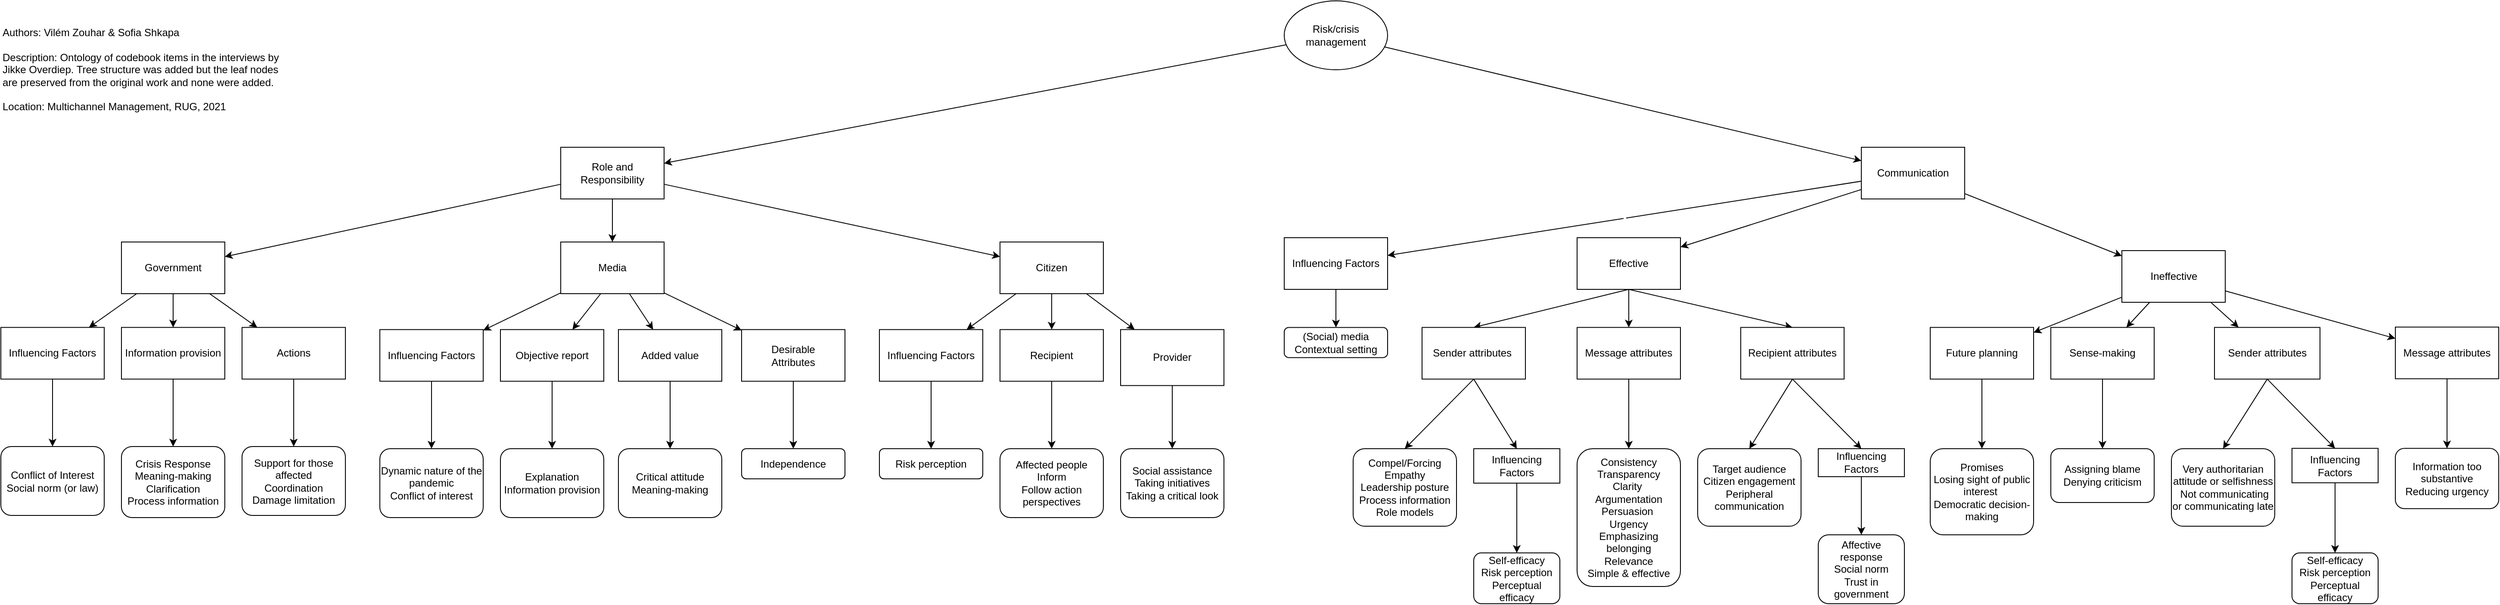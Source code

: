 <mxfile version="15.4.3" type="google"><diagram id="8PKTsiqh1NiM7w7kDXS_" name="Page-1"><mxGraphModel dx="2374" dy="1190" grid="1" gridSize="10" guides="1" tooltips="1" connect="1" arrows="1" fold="1" page="1" pageScale="1" pageWidth="1654" pageHeight="1169" math="0" shadow="0"><root><mxCell id="0"/><mxCell id="1" parent="0"/><mxCell id="tGzGR7EFq1QjN6VnWukm-55" style="edgeStyle=none;rounded=0;orthogonalLoop=1;jettySize=auto;html=1;" edge="1" parent="1" source="tGzGR7EFq1QjN6VnWukm-1" target="tGzGR7EFq1QjN6VnWukm-5"><mxGeometry relative="1" as="geometry"/></mxCell><mxCell id="tGzGR7EFq1QjN6VnWukm-56" style="edgeStyle=none;rounded=0;orthogonalLoop=1;jettySize=auto;html=1;" edge="1" parent="1" source="tGzGR7EFq1QjN6VnWukm-1" target="tGzGR7EFq1QjN6VnWukm-3"><mxGeometry relative="1" as="geometry"/></mxCell><mxCell id="tGzGR7EFq1QjN6VnWukm-1" value="&lt;div&gt;Risk/crisis management&lt;/div&gt;" style="ellipse;whiteSpace=wrap;html=1;" vertex="1" parent="1"><mxGeometry x="1600" y="280" width="120" height="80" as="geometry"/></mxCell><mxCell id="tGzGR7EFq1QjN6VnWukm-9" style="edgeStyle=none;rounded=0;orthogonalLoop=1;jettySize=auto;html=1;" edge="1" parent="1" source="tGzGR7EFq1QjN6VnWukm-3" target="tGzGR7EFq1QjN6VnWukm-8"><mxGeometry relative="1" as="geometry"/></mxCell><mxCell id="tGzGR7EFq1QjN6VnWukm-11" style="edgeStyle=none;rounded=0;orthogonalLoop=1;jettySize=auto;html=1;" edge="1" parent="1" source="tGzGR7EFq1QjN6VnWukm-3" target="tGzGR7EFq1QjN6VnWukm-10"><mxGeometry relative="1" as="geometry"/></mxCell><mxCell id="tGzGR7EFq1QjN6VnWukm-13" style="edgeStyle=none;rounded=0;orthogonalLoop=1;jettySize=auto;html=1;" edge="1" parent="1" source="tGzGR7EFq1QjN6VnWukm-3" target="tGzGR7EFq1QjN6VnWukm-12"><mxGeometry relative="1" as="geometry"/></mxCell><mxCell id="tGzGR7EFq1QjN6VnWukm-61" style="edgeStyle=none;rounded=0;orthogonalLoop=1;jettySize=auto;html=1;" edge="1" parent="1" source="tGzGR7EFq1QjN6VnWukm-8" target="tGzGR7EFq1QjN6VnWukm-60"><mxGeometry relative="1" as="geometry"/></mxCell><mxCell id="tGzGR7EFq1QjN6VnWukm-3" value="Role and Responsibility" style="rounded=0;whiteSpace=wrap;html=1;" vertex="1" parent="1"><mxGeometry x="760" y="450" width="120" height="60" as="geometry"/></mxCell><mxCell id="tGzGR7EFq1QjN6VnWukm-15" style="edgeStyle=none;rounded=0;orthogonalLoop=1;jettySize=auto;html=1;" edge="1" parent="1" source="tGzGR7EFq1QjN6VnWukm-5" target="tGzGR7EFq1QjN6VnWukm-14"><mxGeometry relative="1" as="geometry"/></mxCell><mxCell id="tGzGR7EFq1QjN6VnWukm-99" value="&amp;nbsp;" style="edgeStyle=none;rounded=0;orthogonalLoop=1;jettySize=auto;html=1;fontFamily=Helvetica;fontSize=12;" edge="1" parent="1" source="tGzGR7EFq1QjN6VnWukm-5" target="tGzGR7EFq1QjN6VnWukm-98"><mxGeometry relative="1" as="geometry"/></mxCell><mxCell id="tGzGR7EFq1QjN6VnWukm-100" style="edgeStyle=none;rounded=0;orthogonalLoop=1;jettySize=auto;html=1;fontFamily=Helvetica;fontSize=12;" edge="1" parent="1" source="tGzGR7EFq1QjN6VnWukm-5" target="tGzGR7EFq1QjN6VnWukm-16"><mxGeometry relative="1" as="geometry"/></mxCell><mxCell id="tGzGR7EFq1QjN6VnWukm-5" value="Communication" style="rounded=0;whiteSpace=wrap;html=1;" vertex="1" parent="1"><mxGeometry x="2270" y="450" width="120" height="60" as="geometry"/></mxCell><mxCell id="Dwpv8svm2cpUY37ZDRC3-32" style="edgeStyle=none;rounded=0;orthogonalLoop=1;jettySize=auto;html=1;" edge="1" parent="1" source="tGzGR7EFq1QjN6VnWukm-8" target="Dwpv8svm2cpUY37ZDRC3-16"><mxGeometry relative="1" as="geometry"><mxPoint x="480.406" y="589.19" as="sourcePoint"/></mxGeometry></mxCell><mxCell id="Dwpv8svm2cpUY37ZDRC3-33" style="edgeStyle=none;rounded=0;orthogonalLoop=1;jettySize=auto;html=1;" edge="1" parent="1" source="tGzGR7EFq1QjN6VnWukm-8" target="Dwpv8svm2cpUY37ZDRC3-17"><mxGeometry relative="1" as="geometry"><mxPoint x="580.39" y="587.497" as="sourcePoint"/></mxGeometry></mxCell><mxCell id="tGzGR7EFq1QjN6VnWukm-8" value="Government" style="rounded=0;whiteSpace=wrap;html=1;" vertex="1" parent="1"><mxGeometry x="250" y="560" width="120" height="60" as="geometry"/></mxCell><mxCell id="tGzGR7EFq1QjN6VnWukm-22" style="edgeStyle=none;rounded=0;orthogonalLoop=1;jettySize=auto;html=1;" edge="1" parent="1" source="tGzGR7EFq1QjN6VnWukm-10" target="tGzGR7EFq1QjN6VnWukm-18"><mxGeometry relative="1" as="geometry"/></mxCell><mxCell id="tGzGR7EFq1QjN6VnWukm-25" style="edgeStyle=none;rounded=0;orthogonalLoop=1;jettySize=auto;html=1;" edge="1" parent="1" target="tGzGR7EFq1QjN6VnWukm-24"><mxGeometry relative="1" as="geometry"><mxPoint x="806.399" y="620" as="sourcePoint"/></mxGeometry></mxCell><mxCell id="tGzGR7EFq1QjN6VnWukm-69" style="edgeStyle=none;rounded=0;orthogonalLoop=1;jettySize=auto;html=1;fontFamily=Helvetica;fontSize=10;" edge="1" parent="1" source="tGzGR7EFq1QjN6VnWukm-10" target="tGzGR7EFq1QjN6VnWukm-68"><mxGeometry relative="1" as="geometry"/></mxCell><mxCell id="tGzGR7EFq1QjN6VnWukm-93" style="edgeStyle=none;rounded=0;orthogonalLoop=1;jettySize=auto;html=1;fontFamily=Helvetica;fontSize=12;" edge="1" parent="1" source="tGzGR7EFq1QjN6VnWukm-10" target="tGzGR7EFq1QjN6VnWukm-31"><mxGeometry relative="1" as="geometry"/></mxCell><mxCell id="tGzGR7EFq1QjN6VnWukm-10" value="Media" style="rounded=0;whiteSpace=wrap;html=1;" vertex="1" parent="1"><mxGeometry x="760" y="560" width="120" height="60" as="geometry"/></mxCell><mxCell id="tGzGR7EFq1QjN6VnWukm-40" style="edgeStyle=none;rounded=0;orthogonalLoop=1;jettySize=auto;html=1;" edge="1" parent="1" source="tGzGR7EFq1QjN6VnWukm-12" target="tGzGR7EFq1QjN6VnWukm-37"><mxGeometry relative="1" as="geometry"/></mxCell><mxCell id="tGzGR7EFq1QjN6VnWukm-41" style="edgeStyle=none;rounded=0;orthogonalLoop=1;jettySize=auto;html=1;" edge="1" parent="1" source="tGzGR7EFq1QjN6VnWukm-12" target="tGzGR7EFq1QjN6VnWukm-38"><mxGeometry relative="1" as="geometry"/></mxCell><mxCell id="tGzGR7EFq1QjN6VnWukm-81" style="edgeStyle=none;rounded=0;orthogonalLoop=1;jettySize=auto;html=1;fontFamily=Helvetica;fontSize=10;" edge="1" parent="1" source="tGzGR7EFq1QjN6VnWukm-12" target="tGzGR7EFq1QjN6VnWukm-78"><mxGeometry relative="1" as="geometry"/></mxCell><mxCell id="tGzGR7EFq1QjN6VnWukm-12" value="Citizen" style="rounded=0;whiteSpace=wrap;html=1;" vertex="1" parent="1"><mxGeometry x="1270" y="560" width="120" height="60" as="geometry"/></mxCell><mxCell id="Dwpv8svm2cpUY37ZDRC3-74" style="edgeStyle=none;rounded=0;orthogonalLoop=1;jettySize=auto;html=1;exitX=0.5;exitY=1;exitDx=0;exitDy=0;entryX=0.5;entryY=0;entryDx=0;entryDy=0;fontFamily=Helvetica;" edge="1" parent="1" source="tGzGR7EFq1QjN6VnWukm-14" target="Dwpv8svm2cpUY37ZDRC3-73"><mxGeometry relative="1" as="geometry"/></mxCell><mxCell id="Dwpv8svm2cpUY37ZDRC3-89" style="edgeStyle=none;rounded=0;orthogonalLoop=1;jettySize=auto;html=1;exitX=0.5;exitY=1;exitDx=0;exitDy=0;entryX=0.5;entryY=0;entryDx=0;entryDy=0;fontFamily=Helvetica;" edge="1" parent="1" source="tGzGR7EFq1QjN6VnWukm-14" target="Dwpv8svm2cpUY37ZDRC3-64"><mxGeometry relative="1" as="geometry"/></mxCell><mxCell id="Dwpv8svm2cpUY37ZDRC3-90" style="edgeStyle=none;rounded=0;orthogonalLoop=1;jettySize=auto;html=1;exitX=0.5;exitY=1;exitDx=0;exitDy=0;entryX=0.5;entryY=0;entryDx=0;entryDy=0;fontFamily=Helvetica;" edge="1" parent="1" source="tGzGR7EFq1QjN6VnWukm-14" target="tGzGR7EFq1QjN6VnWukm-82"><mxGeometry relative="1" as="geometry"/></mxCell><mxCell id="tGzGR7EFq1QjN6VnWukm-14" value="Effective" style="rounded=0;whiteSpace=wrap;html=1;" vertex="1" parent="1"><mxGeometry x="1940" y="555" width="120" height="60" as="geometry"/></mxCell><mxCell id="tGzGR7EFq1QjN6VnWukm-102" style="edgeStyle=none;rounded=0;orthogonalLoop=1;jettySize=auto;html=1;fontFamily=Helvetica;fontSize=12;" edge="1" parent="1" target="Dwpv8svm2cpUY37ZDRC3-85"><mxGeometry relative="1" as="geometry"><mxPoint x="2675.716" y="630" as="sourcePoint"/></mxGeometry></mxCell><mxCell id="tGzGR7EFq1QjN6VnWukm-103" style="edgeStyle=none;rounded=0;orthogonalLoop=1;jettySize=auto;html=1;fontFamily=Helvetica;fontSize=12;" edge="1" parent="1" source="tGzGR7EFq1QjN6VnWukm-16" target="Dwpv8svm2cpUY37ZDRC3-81"><mxGeometry relative="1" as="geometry"/></mxCell><mxCell id="tGzGR7EFq1QjN6VnWukm-104" style="edgeStyle=none;rounded=0;orthogonalLoop=1;jettySize=auto;html=1;fontFamily=Helvetica;fontSize=12;" edge="1" parent="1" source="tGzGR7EFq1QjN6VnWukm-16" target="Dwpv8svm2cpUY37ZDRC3-70"><mxGeometry relative="1" as="geometry"/></mxCell><mxCell id="tGzGR7EFq1QjN6VnWukm-105" style="edgeStyle=none;rounded=0;orthogonalLoop=1;jettySize=auto;html=1;fontFamily=Helvetica;fontSize=12;" edge="1" parent="1" source="tGzGR7EFq1QjN6VnWukm-16" target="Dwpv8svm2cpUY37ZDRC3-66"><mxGeometry relative="1" as="geometry"/></mxCell><mxCell id="tGzGR7EFq1QjN6VnWukm-16" value="Ineffective" style="rounded=0;whiteSpace=wrap;html=1;" vertex="1" parent="1"><mxGeometry x="2572.5" y="570.0" width="120" height="60" as="geometry"/></mxCell><mxCell id="tGzGR7EFq1QjN6VnWukm-23" style="edgeStyle=none;rounded=0;orthogonalLoop=1;jettySize=auto;html=1;" edge="1" parent="1" source="tGzGR7EFq1QjN6VnWukm-18" target="tGzGR7EFq1QjN6VnWukm-21"><mxGeometry relative="1" as="geometry"/></mxCell><mxCell id="tGzGR7EFq1QjN6VnWukm-18" value="Desirable&lt;div&gt;Attributes&lt;/div&gt;" style="rounded=0;whiteSpace=wrap;html=1;" vertex="1" parent="1"><mxGeometry x="970" y="661.69" width="120" height="60" as="geometry"/></mxCell><mxCell id="tGzGR7EFq1QjN6VnWukm-21" value="Independence" style="rounded=1;whiteSpace=wrap;html=1;" vertex="1" parent="1"><mxGeometry x="970" y="800" width="120" height="35" as="geometry"/></mxCell><mxCell id="tGzGR7EFq1QjN6VnWukm-30" style="edgeStyle=none;rounded=0;orthogonalLoop=1;jettySize=auto;html=1;" edge="1" parent="1" source="tGzGR7EFq1QjN6VnWukm-24" target="tGzGR7EFq1QjN6VnWukm-29"><mxGeometry relative="1" as="geometry"/></mxCell><mxCell id="tGzGR7EFq1QjN6VnWukm-24" value="Objective report" style="rounded=0;whiteSpace=wrap;html=1;" vertex="1" parent="1"><mxGeometry x="690" y="661.69" width="120" height="60" as="geometry"/></mxCell><mxCell id="tGzGR7EFq1QjN6VnWukm-29" value="&lt;div&gt;Explanation&lt;/div&gt;&lt;div&gt;Information provision&lt;br&gt;&lt;/div&gt;" style="rounded=1;whiteSpace=wrap;html=1;" vertex="1" parent="1"><mxGeometry x="690" y="800" width="120" height="80" as="geometry"/></mxCell><mxCell id="tGzGR7EFq1QjN6VnWukm-36" style="edgeStyle=none;rounded=0;orthogonalLoop=1;jettySize=auto;html=1;" edge="1" parent="1" source="tGzGR7EFq1QjN6VnWukm-31" target="tGzGR7EFq1QjN6VnWukm-35"><mxGeometry relative="1" as="geometry"/></mxCell><mxCell id="tGzGR7EFq1QjN6VnWukm-31" value="Added value" style="rounded=0;whiteSpace=wrap;html=1;" vertex="1" parent="1"><mxGeometry x="827" y="661.69" width="120" height="60" as="geometry"/></mxCell><mxCell id="tGzGR7EFq1QjN6VnWukm-35" value="&lt;div&gt;Critical attitude&lt;/div&gt;&lt;div&gt;Meaning-making&lt;br&gt;&lt;/div&gt;" style="rounded=1;whiteSpace=wrap;html=1;" vertex="1" parent="1"><mxGeometry x="827" y="800" width="120" height="80" as="geometry"/></mxCell><mxCell id="tGzGR7EFq1QjN6VnWukm-45" style="edgeStyle=none;rounded=0;orthogonalLoop=1;jettySize=auto;html=1;" edge="1" parent="1" source="tGzGR7EFq1QjN6VnWukm-37" target="tGzGR7EFq1QjN6VnWukm-39"><mxGeometry relative="1" as="geometry"/></mxCell><mxCell id="tGzGR7EFq1QjN6VnWukm-37" value="Recipient" style="rounded=0;whiteSpace=wrap;html=1;" vertex="1" parent="1"><mxGeometry x="1270" y="661.69" width="120" height="60" as="geometry"/></mxCell><mxCell id="Dwpv8svm2cpUY37ZDRC3-40" style="edgeStyle=none;rounded=0;orthogonalLoop=1;jettySize=auto;html=1;entryX=0.5;entryY=0;entryDx=0;entryDy=0;" edge="1" parent="1" source="Dwpv8svm2cpUY37ZDRC3-16" target="Dwpv8svm2cpUY37ZDRC3-36"><mxGeometry relative="1" as="geometry"/></mxCell><mxCell id="Dwpv8svm2cpUY37ZDRC3-16" value="Information provision" style="rounded=0;whiteSpace=wrap;html=1;" vertex="1" parent="1"><mxGeometry x="250" y="659.19" width="120" height="60" as="geometry"/></mxCell><mxCell id="tGzGR7EFq1QjN6VnWukm-52" style="edgeStyle=none;rounded=0;orthogonalLoop=1;jettySize=auto;html=1;" edge="1" parent="1" source="tGzGR7EFq1QjN6VnWukm-38" target="tGzGR7EFq1QjN6VnWukm-49"><mxGeometry relative="1" as="geometry"/></mxCell><mxCell id="tGzGR7EFq1QjN6VnWukm-38" value="Provider" style="rounded=0;whiteSpace=wrap;html=1;" vertex="1" parent="1"><mxGeometry x="1410" y="661.69" width="120" height="65" as="geometry"/></mxCell><mxCell id="tGzGR7EFq1QjN6VnWukm-87" style="edgeStyle=none;rounded=0;orthogonalLoop=1;jettySize=auto;html=1;fontFamily=Helvetica;fontSize=10;" edge="1" parent="1" source="Dwpv8svm2cpUY37ZDRC3-17" target="Dwpv8svm2cpUY37ZDRC3-21"><mxGeometry relative="1" as="geometry"/></mxCell><mxCell id="Dwpv8svm2cpUY37ZDRC3-17" value="Actions" style="rounded=0;whiteSpace=wrap;html=1;" vertex="1" parent="1"><mxGeometry x="390" y="659.19" width="120" height="60" as="geometry"/></mxCell><mxCell id="tGzGR7EFq1QjN6VnWukm-39" value="&lt;div&gt;Affected people&lt;/div&gt;&lt;div&gt;Inform&lt;/div&gt;&lt;div&gt;Follow action perspectives&lt;br&gt;&lt;/div&gt;" style="rounded=1;whiteSpace=wrap;html=1;" vertex="1" parent="1"><mxGeometry x="1270" y="800" width="120" height="80" as="geometry"/></mxCell><mxCell id="tGzGR7EFq1QjN6VnWukm-49" value="&lt;div align=&quot;center&quot;&gt;Social assistance&lt;br&gt;Taking initiatives&lt;br&gt;Taking a critical look&lt;/div&gt;" style="rounded=1;whiteSpace=wrap;html=1;align=center;" vertex="1" parent="1"><mxGeometry x="1410" y="800" width="120" height="80" as="geometry"/></mxCell><mxCell id="Dwpv8svm2cpUY37ZDRC3-21" value="&lt;div&gt;Support for those affected&lt;/div&gt;&lt;div&gt;Coordination&lt;/div&gt;&lt;div&gt;Damage limitation&lt;br&gt;&lt;/div&gt;" style="rounded=1;whiteSpace=wrap;html=1;" vertex="1" parent="1"><mxGeometry x="390" y="797.5" width="120" height="80" as="geometry"/></mxCell><mxCell id="Dwpv8svm2cpUY37ZDRC3-36" value="&lt;div&gt;Crisis Response&lt;/div&gt;&lt;div&gt;Meaning-making&lt;br&gt;&lt;/div&gt;&lt;div&gt;&lt;div&gt;Clarification&lt;/div&gt;&lt;div&gt;Process information&lt;br&gt;&lt;/div&gt;&lt;/div&gt;" style="rounded=1;whiteSpace=wrap;html=1;" vertex="1" parent="1"><mxGeometry x="250" y="797.5" width="120" height="82.5" as="geometry"/></mxCell><mxCell id="tGzGR7EFq1QjN6VnWukm-92" style="edgeStyle=none;rounded=0;orthogonalLoop=1;jettySize=auto;html=1;entryX=0.5;entryY=0;entryDx=0;entryDy=0;fontFamily=Helvetica;fontSize=12;" edge="1" parent="1" source="tGzGR7EFq1QjN6VnWukm-60" target="tGzGR7EFq1QjN6VnWukm-62"><mxGeometry relative="1" as="geometry"/></mxCell><mxCell id="tGzGR7EFq1QjN6VnWukm-60" value="Influencing Factors" style="rounded=0;whiteSpace=wrap;html=1;" vertex="1" parent="1"><mxGeometry x="110" y="659.19" width="120" height="60" as="geometry"/></mxCell><mxCell id="tGzGR7EFq1QjN6VnWukm-62" value="&lt;div&gt;Conflict of Interest&lt;/div&gt;&lt;div&gt;Social norm (or law)&lt;br&gt;&lt;/div&gt;" style="rounded=1;whiteSpace=wrap;html=1;" vertex="1" parent="1"><mxGeometry x="110" y="797.5" width="120" height="80" as="geometry"/></mxCell><mxCell id="tGzGR7EFq1QjN6VnWukm-77" style="edgeStyle=none;rounded=0;orthogonalLoop=1;jettySize=auto;html=1;fontFamily=Helvetica;fontSize=10;" edge="1" parent="1" source="tGzGR7EFq1QjN6VnWukm-68" target="tGzGR7EFq1QjN6VnWukm-76"><mxGeometry relative="1" as="geometry"/></mxCell><mxCell id="tGzGR7EFq1QjN6VnWukm-68" value="Influencing Factors" style="rounded=0;whiteSpace=wrap;html=1;" vertex="1" parent="1"><mxGeometry x="550" y="661.69" width="120" height="60" as="geometry"/></mxCell><mxCell id="tGzGR7EFq1QjN6VnWukm-76" value="&lt;div&gt;Dynamic nature of the pandemic&lt;/div&gt;&lt;div&gt;Conflict of interest&lt;br&gt;&lt;/div&gt;" style="rounded=1;whiteSpace=wrap;html=1;" vertex="1" parent="1"><mxGeometry x="550" y="800" width="120" height="80" as="geometry"/></mxCell><mxCell id="tGzGR7EFq1QjN6VnWukm-80" style="edgeStyle=none;rounded=0;orthogonalLoop=1;jettySize=auto;html=1;fontFamily=Helvetica;fontSize=10;" edge="1" parent="1" source="tGzGR7EFq1QjN6VnWukm-78" target="tGzGR7EFq1QjN6VnWukm-79"><mxGeometry relative="1" as="geometry"/></mxCell><mxCell id="tGzGR7EFq1QjN6VnWukm-78" value="Influencing Factors" style="rounded=0;whiteSpace=wrap;html=1;" vertex="1" parent="1"><mxGeometry x="1130" y="661.69" width="120" height="60" as="geometry"/></mxCell><mxCell id="tGzGR7EFq1QjN6VnWukm-79" value="Risk perception" style="rounded=1;whiteSpace=wrap;html=1;" vertex="1" parent="1"><mxGeometry x="1130" y="800" width="120" height="35" as="geometry"/></mxCell><mxCell id="Dwpv8svm2cpUY37ZDRC3-62" style="edgeStyle=none;rounded=0;orthogonalLoop=1;jettySize=auto;html=1;exitX=0.5;exitY=1;exitDx=0;exitDy=0;entryX=0.5;entryY=0;entryDx=0;entryDy=0;fontFamily=Helvetica;" edge="1" parent="1" source="tGzGR7EFq1QjN6VnWukm-82" target="Dwpv8svm2cpUY37ZDRC3-60"><mxGeometry relative="1" as="geometry"/></mxCell><mxCell id="Dwpv8svm2cpUY37ZDRC3-98" style="edgeStyle=none;rounded=0;orthogonalLoop=1;jettySize=auto;html=1;exitX=0.5;exitY=1;exitDx=0;exitDy=0;entryX=0.5;entryY=0;entryDx=0;entryDy=0;fontFamily=Helvetica;" edge="1" parent="1" source="tGzGR7EFq1QjN6VnWukm-82" target="Dwpv8svm2cpUY37ZDRC3-97"><mxGeometry relative="1" as="geometry"/></mxCell><mxCell id="tGzGR7EFq1QjN6VnWukm-82" value="Sender attributes&amp;nbsp;" style="rounded=0;whiteSpace=wrap;html=1;" vertex="1" parent="1"><mxGeometry x="1760" y="659.19" width="120" height="60" as="geometry"/></mxCell><mxCell id="Dwpv8svm2cpUY37ZDRC3-60" value="&lt;div align=&quot;center&quot;&gt;&lt;div align=&quot;center&quot;&gt;&lt;span&gt;Compel/&lt;/span&gt;&lt;span&gt;Forcing&lt;/span&gt;&lt;/div&gt;&lt;div&gt;Empathy&lt;br&gt;&lt;/div&gt;&lt;div&gt;Leadership posture&lt;/div&gt;&lt;div&gt;Process information&lt;br&gt;&lt;/div&gt;&lt;div&gt;Role models&lt;br&gt;&lt;/div&gt;&lt;/div&gt;" style="rounded=1;whiteSpace=wrap;html=1;align=center;" vertex="1" parent="1"><mxGeometry x="1680" y="800" width="120" height="90" as="geometry"/></mxCell><mxCell id="Dwpv8svm2cpUY37ZDRC3-69" style="edgeStyle=none;rounded=0;orthogonalLoop=1;jettySize=auto;html=1;exitX=0.5;exitY=1;exitDx=0;exitDy=0;entryX=0.5;entryY=0;entryDx=0;entryDy=0;fontFamily=Helvetica;" edge="1" parent="1" source="Dwpv8svm2cpUY37ZDRC3-64" target="Dwpv8svm2cpUY37ZDRC3-67"><mxGeometry relative="1" as="geometry"/></mxCell><mxCell id="Dwpv8svm2cpUY37ZDRC3-106" style="edgeStyle=none;rounded=0;orthogonalLoop=1;jettySize=auto;html=1;exitX=0.5;exitY=1;exitDx=0;exitDy=0;entryX=0.5;entryY=0;entryDx=0;entryDy=0;fontFamily=Helvetica;" edge="1" parent="1" source="Dwpv8svm2cpUY37ZDRC3-64" target="Dwpv8svm2cpUY37ZDRC3-104"><mxGeometry relative="1" as="geometry"/></mxCell><mxCell id="Dwpv8svm2cpUY37ZDRC3-64" value="Recipient attributes" style="rounded=0;whiteSpace=wrap;html=1;" vertex="1" parent="1"><mxGeometry x="2130" y="659.19" width="120" height="60" as="geometry"/></mxCell><mxCell id="Dwpv8svm2cpUY37ZDRC3-80" style="edgeStyle=none;rounded=0;orthogonalLoop=1;jettySize=auto;html=1;exitX=0.5;exitY=1;exitDx=0;exitDy=0;entryX=0.5;entryY=0;entryDx=0;entryDy=0;fontFamily=Helvetica;" edge="1" parent="1" source="Dwpv8svm2cpUY37ZDRC3-66" target="Dwpv8svm2cpUY37ZDRC3-79"><mxGeometry relative="1" as="geometry"/></mxCell><mxCell id="Dwpv8svm2cpUY37ZDRC3-66" value="Message attributes" style="rounded=0;whiteSpace=wrap;html=1;" vertex="1" parent="1"><mxGeometry x="2890" y="658.79" width="120" height="60" as="geometry"/></mxCell><mxCell id="Dwpv8svm2cpUY37ZDRC3-67" value="&lt;div align=&quot;center&quot;&gt;&lt;div align=&quot;center&quot;&gt;Target audience&lt;br&gt;&lt;/div&gt;&lt;div align=&quot;center&quot;&gt;Citizen engagement&lt;br&gt;&lt;/div&gt;&lt;div align=&quot;center&quot;&gt;Peripheral communication&lt;br&gt;&lt;/div&gt;&lt;/div&gt;" style="rounded=1;whiteSpace=wrap;html=1;align=center;" vertex="1" parent="1"><mxGeometry x="2080" y="800" width="120" height="90" as="geometry"/></mxCell><mxCell id="tGzGR7EFq1QjN6VnWukm-95" value="&lt;div align=&quot;justify&quot;&gt;Authors: Vilém Zouhar &amp;amp; Sofia Shkapa&lt;/div&gt;&lt;div align=&quot;justify&quot;&gt;&lt;br&gt;&lt;/div&gt;&lt;div align=&quot;left&quot;&gt;Description: Ontology of codebook items in the interviews by Jikke Overdiep. Tree structure was added but the leaf nodes are preserved from the original work and none were added.&lt;br&gt;&lt;/div&gt;&lt;div align=&quot;justify&quot;&gt;&lt;br&gt;&lt;/div&gt;&lt;div align=&quot;justify&quot;&gt;Location: Multichannel Management, RUG, 2021&lt;br&gt;&lt;/div&gt;" style="text;html=1;strokeColor=none;fillColor=none;align=left;verticalAlign=middle;whiteSpace=wrap;rounded=0;fontFamily=Helvetica;fontSize=12;" vertex="1" parent="1"><mxGeometry x="110" y="290" width="330" height="140" as="geometry"/></mxCell><mxCell id="Dwpv8svm2cpUY37ZDRC3-78" style="edgeStyle=none;rounded=0;orthogonalLoop=1;jettySize=auto;html=1;exitX=0.5;exitY=1;exitDx=0;exitDy=0;entryX=0.5;entryY=0;entryDx=0;entryDy=0;fontFamily=Helvetica;" edge="1" parent="1" source="Dwpv8svm2cpUY37ZDRC3-70" target="Dwpv8svm2cpUY37ZDRC3-77"><mxGeometry relative="1" as="geometry"/></mxCell><mxCell id="Dwpv8svm2cpUY37ZDRC3-70" value="Future planning" style="rounded=0;whiteSpace=wrap;html=1;" vertex="1" parent="1"><mxGeometry x="2350" y="659.19" width="120" height="60" as="geometry"/></mxCell><mxCell id="Dwpv8svm2cpUY37ZDRC3-76" style="edgeStyle=none;rounded=0;orthogonalLoop=1;jettySize=auto;html=1;exitX=0.5;exitY=1;exitDx=0;exitDy=0;entryX=0.5;entryY=0;entryDx=0;entryDy=0;fontFamily=Helvetica;" edge="1" parent="1" source="Dwpv8svm2cpUY37ZDRC3-73" target="Dwpv8svm2cpUY37ZDRC3-75"><mxGeometry relative="1" as="geometry"/></mxCell><mxCell id="Dwpv8svm2cpUY37ZDRC3-73" value="Message attributes&lt;br&gt;" style="rounded=0;whiteSpace=wrap;html=1;" vertex="1" parent="1"><mxGeometry x="1940" y="659.19" width="120" height="60" as="geometry"/></mxCell><mxCell id="Dwpv8svm2cpUY37ZDRC3-75" value="&lt;div align=&quot;center&quot;&gt;&lt;div align=&quot;center&quot;&gt;Consistency&lt;/div&gt;&lt;div align=&quot;center&quot;&gt;Transparency&lt;/div&gt;&lt;div align=&quot;center&quot;&gt;Clarity&amp;nbsp;&lt;/div&gt;&lt;div&gt;Argumentation&lt;br&gt;&lt;/div&gt;&lt;div&gt;Persuasion&amp;nbsp;&lt;/div&gt;&lt;div&gt;Urgency&lt;br&gt;&lt;/div&gt;&lt;div&gt;&lt;div&gt;Emphasizing belonging&lt;/div&gt;&lt;div&gt;Relevance&lt;/div&gt;&lt;/div&gt;&lt;div&gt;Simple &amp;amp; effective&lt;/div&gt;&lt;/div&gt;" style="rounded=1;whiteSpace=wrap;html=1;align=center;" vertex="1" parent="1"><mxGeometry x="1940" y="800" width="120" height="160" as="geometry"/></mxCell><mxCell id="Dwpv8svm2cpUY37ZDRC3-77" value="&lt;div align=&quot;center&quot;&gt;&lt;div align=&quot;center&quot;&gt;Promises&lt;br&gt;&lt;/div&gt;&lt;div align=&quot;center&quot;&gt;Losing sight of public interest&amp;nbsp;&lt;br&gt;&lt;/div&gt;&lt;div align=&quot;center&quot;&gt;Democratic decision-making&lt;br&gt;&lt;/div&gt;&lt;/div&gt;" style="rounded=1;whiteSpace=wrap;html=1;align=center;" vertex="1" parent="1"><mxGeometry x="2350" y="800" width="120" height="100" as="geometry"/></mxCell><mxCell id="Dwpv8svm2cpUY37ZDRC3-79" value="&lt;div align=&quot;center&quot;&gt;&lt;div align=&quot;center&quot;&gt;Information too substantive&lt;br&gt;&lt;/div&gt;&lt;div align=&quot;center&quot;&gt;Reducing urgency&lt;/div&gt;&lt;/div&gt;" style="rounded=1;whiteSpace=wrap;html=1;align=center;" vertex="1" parent="1"><mxGeometry x="2890" y="799.6" width="120" height="70" as="geometry"/></mxCell><mxCell id="Dwpv8svm2cpUY37ZDRC3-84" style="edgeStyle=none;rounded=0;orthogonalLoop=1;jettySize=auto;html=1;exitX=0.5;exitY=1;exitDx=0;exitDy=0;entryX=0.5;entryY=0;entryDx=0;entryDy=0;fontFamily=Helvetica;" edge="1" parent="1" source="Dwpv8svm2cpUY37ZDRC3-81" target="Dwpv8svm2cpUY37ZDRC3-83"><mxGeometry relative="1" as="geometry"/></mxCell><mxCell id="Dwpv8svm2cpUY37ZDRC3-81" value="Sense-making" style="rounded=0;whiteSpace=wrap;html=1;" vertex="1" parent="1"><mxGeometry x="2490" y="659.19" width="120" height="60" as="geometry"/></mxCell><mxCell id="Dwpv8svm2cpUY37ZDRC3-83" value="&lt;div align=&quot;center&quot;&gt;&lt;div align=&quot;center&quot;&gt;Assigning blame&lt;br&gt;&lt;/div&gt;&lt;div align=&quot;center&quot;&gt;Denying criticism&lt;br&gt;&lt;/div&gt;&lt;/div&gt;" style="rounded=1;whiteSpace=wrap;html=1;align=center;" vertex="1" parent="1"><mxGeometry x="2490" y="800" width="120" height="62.5" as="geometry"/></mxCell><mxCell id="Dwpv8svm2cpUY37ZDRC3-93" style="edgeStyle=none;rounded=0;orthogonalLoop=1;jettySize=auto;html=1;exitX=0.5;exitY=1;exitDx=0;exitDy=0;entryX=0.5;entryY=0;entryDx=0;entryDy=0;fontFamily=Helvetica;" edge="1" parent="1" source="tGzGR7EFq1QjN6VnWukm-98" target="Dwpv8svm2cpUY37ZDRC3-92"><mxGeometry relative="1" as="geometry"/></mxCell><mxCell id="tGzGR7EFq1QjN6VnWukm-98" value="Influencing Factors" style="rounded=0;whiteSpace=wrap;html=1;" vertex="1" parent="1"><mxGeometry x="1600" y="555" width="120" height="60" as="geometry"/></mxCell><mxCell id="Dwpv8svm2cpUY37ZDRC3-88" style="edgeStyle=none;rounded=0;orthogonalLoop=1;jettySize=auto;html=1;exitX=0.5;exitY=1;exitDx=0;exitDy=0;entryX=0.5;entryY=0;entryDx=0;entryDy=0;fontFamily=Helvetica;" edge="1" parent="1" source="Dwpv8svm2cpUY37ZDRC3-85" target="Dwpv8svm2cpUY37ZDRC3-87"><mxGeometry relative="1" as="geometry"/></mxCell><mxCell id="Dwpv8svm2cpUY37ZDRC3-112" style="edgeStyle=none;rounded=0;orthogonalLoop=1;jettySize=auto;html=1;exitX=0.5;exitY=1;exitDx=0;exitDy=0;entryX=0.5;entryY=0;entryDx=0;entryDy=0;fontFamily=Helvetica;" edge="1" parent="1" source="Dwpv8svm2cpUY37ZDRC3-85" target="Dwpv8svm2cpUY37ZDRC3-110"><mxGeometry relative="1" as="geometry"/></mxCell><mxCell id="Dwpv8svm2cpUY37ZDRC3-85" value="Sender attributes" style="rounded=0;whiteSpace=wrap;html=1;" vertex="1" parent="1"><mxGeometry x="2680" y="659.19" width="122.5" height="60" as="geometry"/></mxCell><mxCell id="Dwpv8svm2cpUY37ZDRC3-87" value="&lt;div align=&quot;center&quot;&gt;&lt;div align=&quot;center&quot;&gt;Very authoritarian attitude or selfishness&lt;br&gt;&lt;/div&gt;&lt;div align=&quot;center&quot;&gt;&amp;nbsp;Not communicating or communicating late&lt;br&gt;&lt;/div&gt;&lt;/div&gt;" style="rounded=1;whiteSpace=wrap;html=1;align=center;" vertex="1" parent="1"><mxGeometry x="2630" y="800" width="120" height="90" as="geometry"/></mxCell><mxCell id="Dwpv8svm2cpUY37ZDRC3-92" value="(Social) media&lt;br&gt;Contextual setting" style="rounded=1;whiteSpace=wrap;html=1;" vertex="1" parent="1"><mxGeometry x="1600" y="659.19" width="120" height="35" as="geometry"/></mxCell><mxCell id="Dwpv8svm2cpUY37ZDRC3-100" style="edgeStyle=none;rounded=0;orthogonalLoop=1;jettySize=auto;html=1;exitX=0.5;exitY=1;exitDx=0;exitDy=0;entryX=0.5;entryY=0;entryDx=0;entryDy=0;fontFamily=Helvetica;" edge="1" parent="1" source="Dwpv8svm2cpUY37ZDRC3-97" target="Dwpv8svm2cpUY37ZDRC3-99"><mxGeometry relative="1" as="geometry"/></mxCell><mxCell id="Dwpv8svm2cpUY37ZDRC3-97" value="Influencing Factors" style="rounded=0;whiteSpace=wrap;html=1;" vertex="1" parent="1"><mxGeometry x="1820" y="800" width="100" height="40" as="geometry"/></mxCell><mxCell id="Dwpv8svm2cpUY37ZDRC3-99" value="Self-efficacy&lt;br&gt;Risk perception&lt;br&gt;Perceptual efficacy" style="rounded=1;whiteSpace=wrap;html=1;" vertex="1" parent="1"><mxGeometry x="1820" y="921" width="100" height="59" as="geometry"/></mxCell><mxCell id="Dwpv8svm2cpUY37ZDRC3-103" style="edgeStyle=none;rounded=0;orthogonalLoop=1;jettySize=auto;html=1;exitX=0.5;exitY=1;exitDx=0;exitDy=0;entryX=0.5;entryY=0;entryDx=0;entryDy=0;fontFamily=Helvetica;" edge="1" parent="1" source="Dwpv8svm2cpUY37ZDRC3-104" target="Dwpv8svm2cpUY37ZDRC3-105"><mxGeometry relative="1" as="geometry"/></mxCell><mxCell id="Dwpv8svm2cpUY37ZDRC3-104" value="Influencing Factors" style="rounded=0;whiteSpace=wrap;html=1;" vertex="1" parent="1"><mxGeometry x="2220" y="800" width="100" height="32.5" as="geometry"/></mxCell><mxCell id="Dwpv8svm2cpUY37ZDRC3-105" value="Affective response&lt;br&gt;Social norm&lt;br&gt;Trust in government" style="rounded=1;whiteSpace=wrap;html=1;" vertex="1" parent="1"><mxGeometry x="2220" y="900" width="100" height="80" as="geometry"/></mxCell><mxCell id="tGzGR7EFq1QjN6VnWukm-101" value="&amp;nbsp;" style="text;whiteSpace=wrap;html=1;fontSize=12;fontFamily=Helvetica;" vertex="1" parent="1"><mxGeometry x="1430" y="430" width="30" height="30" as="geometry"/></mxCell><mxCell id="Dwpv8svm2cpUY37ZDRC3-107" style="edgeStyle=none;rounded=0;orthogonalLoop=1;jettySize=auto;html=1;exitX=0.5;exitY=1;exitDx=0;exitDy=0;fontFamily=Helvetica;" edge="1" parent="1" source="Dwpv8svm2cpUY37ZDRC3-83" target="Dwpv8svm2cpUY37ZDRC3-83"><mxGeometry relative="1" as="geometry"/></mxCell><mxCell id="Dwpv8svm2cpUY37ZDRC3-109" style="edgeStyle=none;rounded=0;orthogonalLoop=1;jettySize=auto;html=1;exitX=0.5;exitY=1;exitDx=0;exitDy=0;entryX=0.5;entryY=0;entryDx=0;entryDy=0;fontFamily=Helvetica;" edge="1" parent="1" source="Dwpv8svm2cpUY37ZDRC3-110" target="Dwpv8svm2cpUY37ZDRC3-111"><mxGeometry relative="1" as="geometry"/></mxCell><mxCell id="Dwpv8svm2cpUY37ZDRC3-110" value="Influencing Factors" style="rounded=0;whiteSpace=wrap;html=1;" vertex="1" parent="1"><mxGeometry x="2770" y="799.6" width="100" height="40" as="geometry"/></mxCell><mxCell id="Dwpv8svm2cpUY37ZDRC3-111" value="Self-efficacy&lt;br&gt;Risk perception&lt;br&gt;Perceptual efficacy" style="rounded=1;whiteSpace=wrap;html=1;" vertex="1" parent="1"><mxGeometry x="2770" y="921" width="100" height="59" as="geometry"/></mxCell></root></mxGraphModel></diagram></mxfile>
